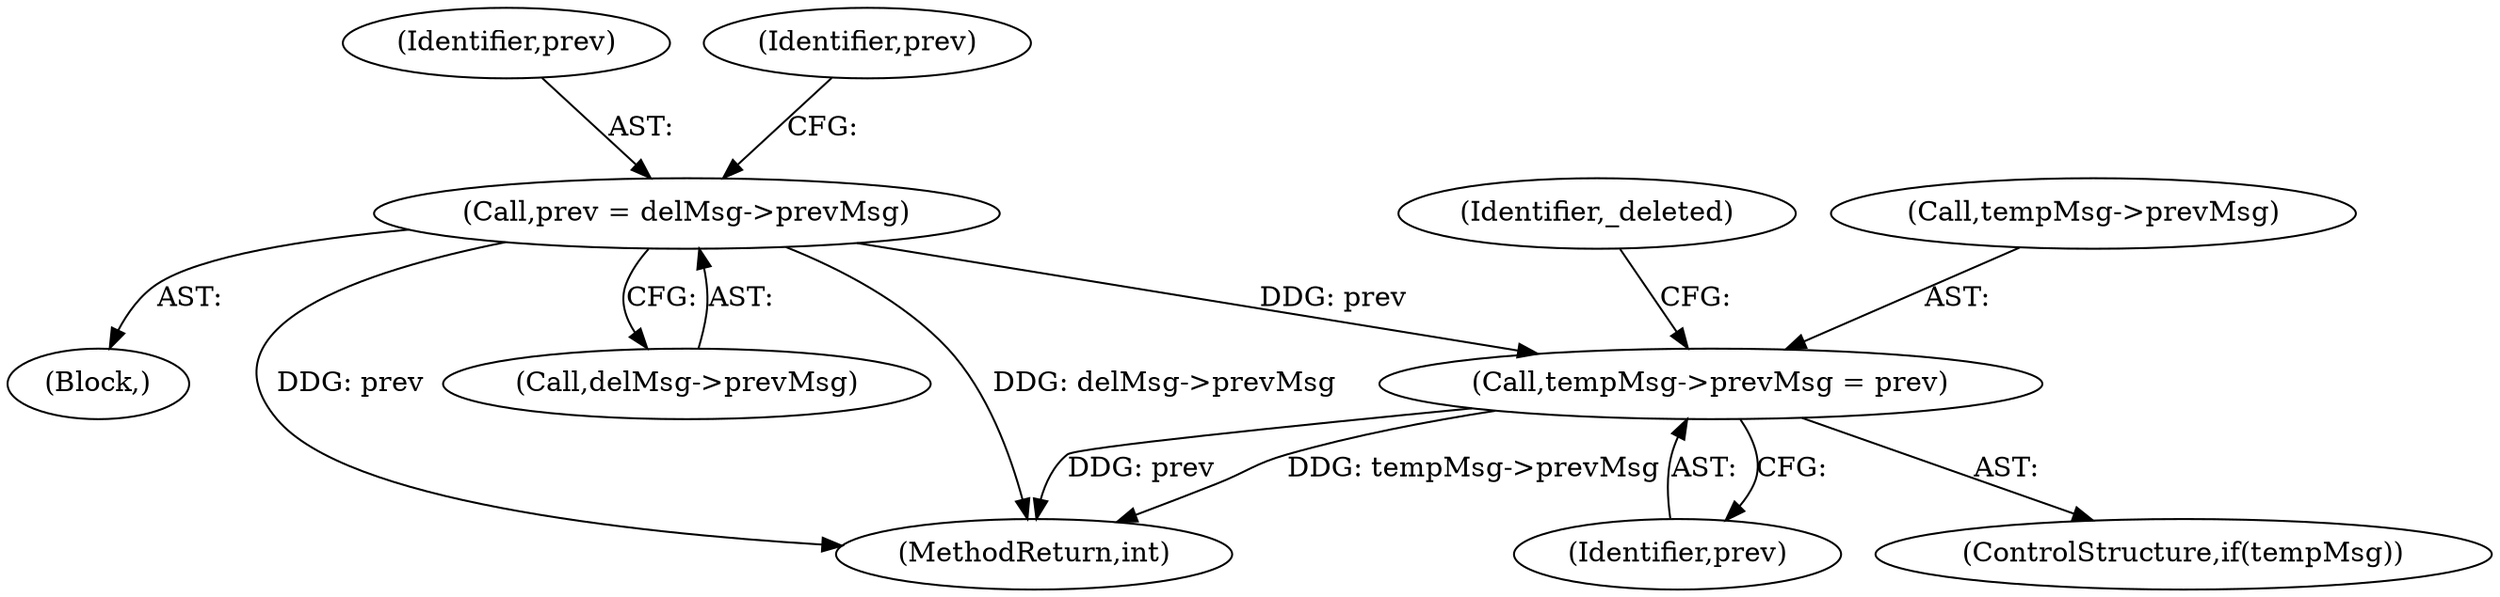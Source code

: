 digraph "0_htcondor_5e5571d1a431eb3c61977b6dd6ec90186ef79867_2@pointer" {
"1000332" [label="(Call,prev = delMsg->prevMsg)"];
"1000354" [label="(Call,tempMsg->prevMsg = prev)"];
"1000332" [label="(Call,prev = delMsg->prevMsg)"];
"1000334" [label="(Call,delMsg->prevMsg)"];
"1000333" [label="(Identifier,prev)"];
"1000358" [label="(Identifier,prev)"];
"1000338" [label="(Identifier,prev)"];
"1000360" [label="(Identifier,_deleted)"];
"1000490" [label="(MethodReturn,int)"];
"1000352" [label="(ControlStructure,if(tempMsg))"];
"1000321" [label="(Block,)"];
"1000354" [label="(Call,tempMsg->prevMsg = prev)"];
"1000355" [label="(Call,tempMsg->prevMsg)"];
"1000332" -> "1000321"  [label="AST: "];
"1000332" -> "1000334"  [label="CFG: "];
"1000333" -> "1000332"  [label="AST: "];
"1000334" -> "1000332"  [label="AST: "];
"1000338" -> "1000332"  [label="CFG: "];
"1000332" -> "1000490"  [label="DDG: delMsg->prevMsg"];
"1000332" -> "1000490"  [label="DDG: prev"];
"1000332" -> "1000354"  [label="DDG: prev"];
"1000354" -> "1000352"  [label="AST: "];
"1000354" -> "1000358"  [label="CFG: "];
"1000355" -> "1000354"  [label="AST: "];
"1000358" -> "1000354"  [label="AST: "];
"1000360" -> "1000354"  [label="CFG: "];
"1000354" -> "1000490"  [label="DDG: prev"];
"1000354" -> "1000490"  [label="DDG: tempMsg->prevMsg"];
}
